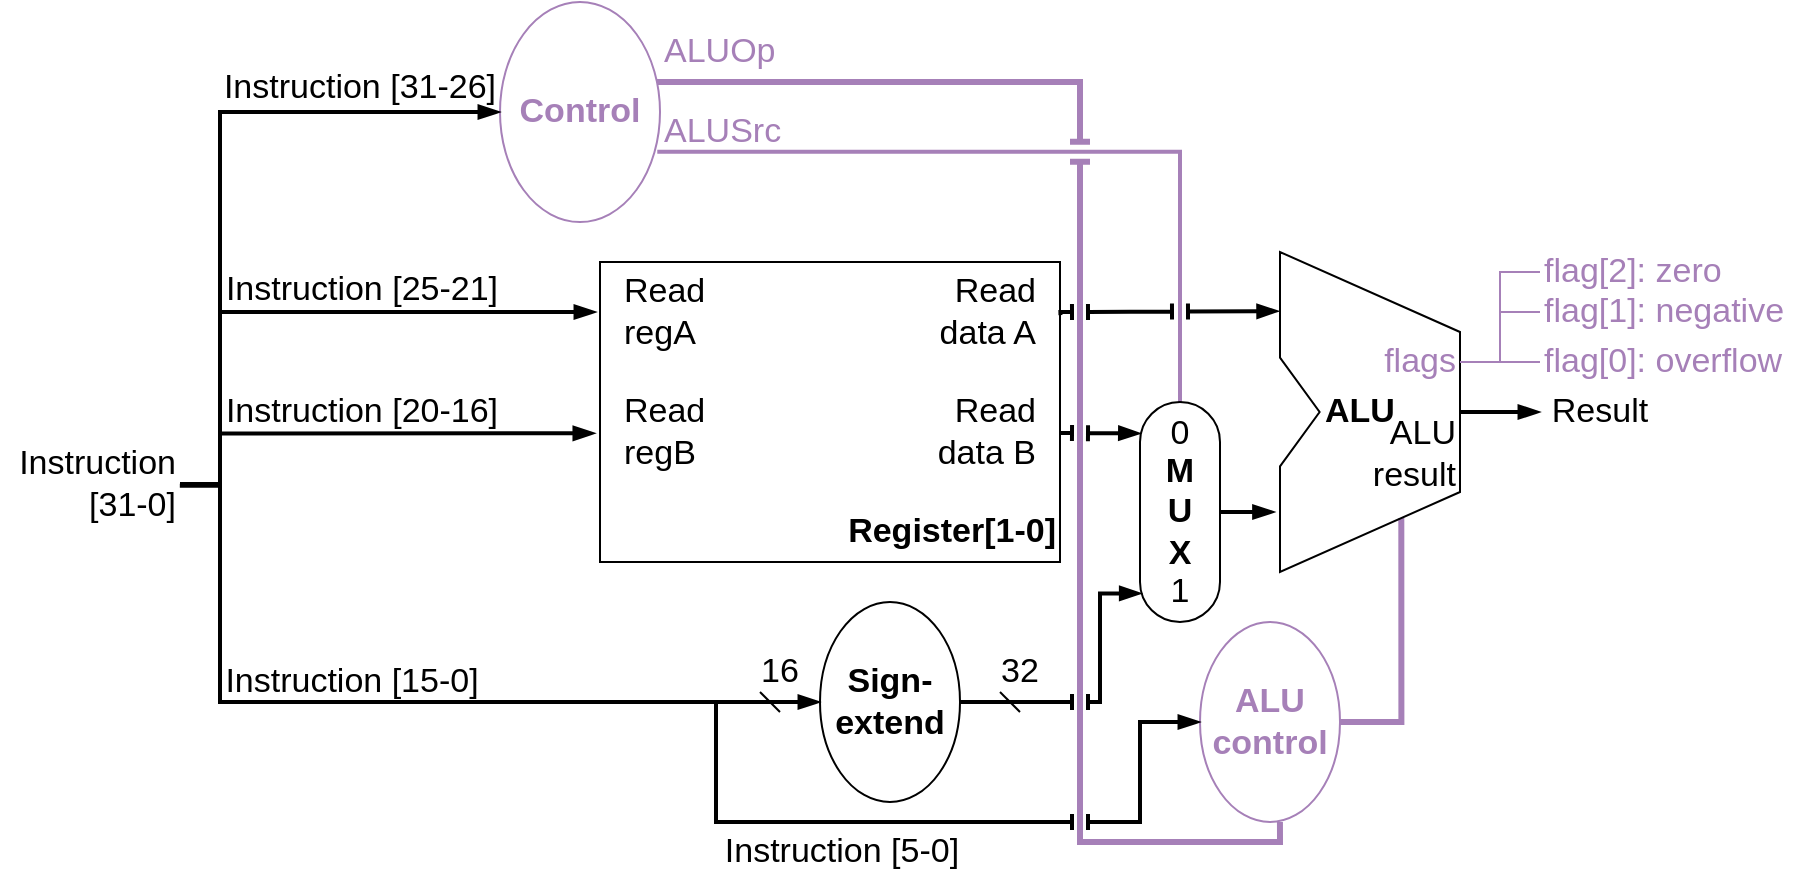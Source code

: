 <mxfile version="17.4.1" type="github">
  <diagram id="E_PGC8ikLrtpTTjUDTau" name="Page-1">
    <mxGraphModel dx="1174" dy="1123" grid="1" gridSize="10" guides="1" tooltips="1" connect="1" arrows="1" fold="1" page="0" pageScale="1" pageWidth="850" pageHeight="1100" math="0" shadow="0">
      <root>
        <mxCell id="0" />
        <mxCell id="1" parent="0" />
        <mxCell id="kWFxx2uM1IfCNsnBqQqU-33" style="edgeStyle=orthogonalEdgeStyle;rounded=0;comic=0;sketch=0;jumpStyle=arc;orthogonalLoop=1;jettySize=auto;html=1;exitX=0.983;exitY=0.681;exitDx=0;exitDy=0;entryX=0.5;entryY=0;entryDx=0;entryDy=0;fontSize=17;endFill=0;strokeColor=#A680B8;strokeWidth=2;endArrow=none;exitPerimeter=0;" edge="1" parent="1" source="kWFxx2uM1IfCNsnBqQqU-1" target="kWFxx2uM1IfCNsnBqQqU-13">
          <mxGeometry relative="1" as="geometry">
            <Array as="points">
              <mxPoint x="650" y="-95" />
            </Array>
          </mxGeometry>
        </mxCell>
        <mxCell id="kWFxx2uM1IfCNsnBqQqU-35" style="edgeStyle=orthogonalEdgeStyle;rounded=0;comic=0;sketch=0;jumpStyle=line;orthogonalLoop=1;jettySize=auto;html=1;entryX=0.571;entryY=1;entryDx=0;entryDy=0;entryPerimeter=0;fontSize=17;endArrow=none;endFill=0;strokeColor=#A680B8;strokeWidth=3;" edge="1" parent="1" source="kWFxx2uM1IfCNsnBqQqU-1" target="kWFxx2uM1IfCNsnBqQqU-3">
          <mxGeometry relative="1" as="geometry">
            <Array as="points">
              <mxPoint x="600" y="-130" />
              <mxPoint x="600" y="250" />
              <mxPoint x="700" y="250" />
            </Array>
          </mxGeometry>
        </mxCell>
        <mxCell id="kWFxx2uM1IfCNsnBqQqU-1" value="&lt;b&gt;&lt;font style=&quot;font-size: 17px&quot; color=&quot;#a680b8&quot;&gt;Control&lt;/font&gt;&lt;/b&gt;" style="ellipse;whiteSpace=wrap;html=1;rotation=0;strokeColor=#A680B8;" vertex="1" parent="1">
          <mxGeometry x="310" y="-170" width="80" height="110" as="geometry" />
        </mxCell>
        <mxCell id="kWFxx2uM1IfCNsnBqQqU-36" style="edgeStyle=orthogonalEdgeStyle;rounded=0;comic=0;sketch=0;jumpStyle=line;orthogonalLoop=1;jettySize=auto;html=1;entryX=0.674;entryY=0.831;entryDx=0;entryDy=0;entryPerimeter=0;fontSize=17;fontColor=#61CAFF;endArrow=none;endFill=0;strokeColor=#A680B8;strokeWidth=3;exitX=1;exitY=0.5;exitDx=0;exitDy=0;" edge="1" parent="1" source="kWFxx2uM1IfCNsnBqQqU-3" target="kWFxx2uM1IfCNsnBqQqU-25">
          <mxGeometry relative="1" as="geometry" />
        </mxCell>
        <mxCell id="kWFxx2uM1IfCNsnBqQqU-3" value="&lt;b&gt;&lt;font color=&quot;#a680b8&quot;&gt;ALU&lt;br&gt;control&lt;/font&gt;&lt;/b&gt;" style="ellipse;whiteSpace=wrap;html=1;fontSize=17;strokeColor=#A680B8;" vertex="1" parent="1">
          <mxGeometry x="660" y="140" width="70" height="100" as="geometry" />
        </mxCell>
        <mxCell id="kWFxx2uM1IfCNsnBqQqU-21" style="edgeStyle=orthogonalEdgeStyle;rounded=0;comic=0;sketch=0;jumpStyle=line;orthogonalLoop=1;jettySize=auto;html=1;exitX=1;exitY=0.5;exitDx=0;exitDy=0;entryX=0.017;entryY=0.87;entryDx=0;entryDy=0;entryPerimeter=0;fontSize=17;endFill=1;strokeWidth=2;endArrow=blockThin;" edge="1" parent="1" source="kWFxx2uM1IfCNsnBqQqU-4" target="kWFxx2uM1IfCNsnBqQqU-13">
          <mxGeometry relative="1" as="geometry">
            <Array as="points">
              <mxPoint x="610" y="180" />
              <mxPoint x="610" y="126" />
            </Array>
          </mxGeometry>
        </mxCell>
        <mxCell id="kWFxx2uM1IfCNsnBqQqU-4" value="&lt;b&gt;Sign-&lt;br&gt;extend&lt;/b&gt;" style="ellipse;whiteSpace=wrap;html=1;fontSize=17;" vertex="1" parent="1">
          <mxGeometry x="470" y="130" width="70" height="100" as="geometry" />
        </mxCell>
        <mxCell id="kWFxx2uM1IfCNsnBqQqU-39" style="edgeStyle=orthogonalEdgeStyle;rounded=0;comic=0;sketch=0;jumpStyle=line;orthogonalLoop=1;jettySize=auto;html=1;entryX=-0.011;entryY=0.571;entryDx=0;entryDy=0;fontSize=17;fontColor=#61CAFF;endArrow=blockThin;endFill=1;strokeColor=#000000;strokeWidth=2;entryPerimeter=0;" edge="1" parent="1" source="kWFxx2uM1IfCNsnBqQqU-5" target="kWFxx2uM1IfCNsnBqQqU-6">
          <mxGeometry relative="1" as="geometry">
            <Array as="points">
              <mxPoint x="170" y="71" />
              <mxPoint x="170" y="46" />
            </Array>
          </mxGeometry>
        </mxCell>
        <mxCell id="kWFxx2uM1IfCNsnBqQqU-41" style="edgeStyle=orthogonalEdgeStyle;rounded=0;comic=0;sketch=0;jumpStyle=line;orthogonalLoop=1;jettySize=auto;html=1;fontSize=17;fontColor=#61CAFF;endArrow=blockThin;endFill=1;strokeColor=#000000;strokeWidth=2;exitX=1;exitY=0.5;exitDx=0;exitDy=0;" edge="1" parent="1" source="kWFxx2uM1IfCNsnBqQqU-5">
          <mxGeometry relative="1" as="geometry">
            <mxPoint x="160" y="80" as="sourcePoint" />
            <mxPoint x="358" y="-15" as="targetPoint" />
            <Array as="points">
              <mxPoint x="170" y="71" />
              <mxPoint x="170" y="-15" />
            </Array>
          </mxGeometry>
        </mxCell>
        <mxCell id="kWFxx2uM1IfCNsnBqQqU-43" style="edgeStyle=orthogonalEdgeStyle;rounded=0;comic=0;sketch=0;jumpStyle=line;orthogonalLoop=1;jettySize=auto;html=1;entryX=0;entryY=0.5;entryDx=0;entryDy=0;fontSize=17;fontColor=#61CAFF;endArrow=blockThin;endFill=1;strokeColor=#000000;strokeWidth=2;exitX=1;exitY=0.5;exitDx=0;exitDy=0;" edge="1" parent="1" source="kWFxx2uM1IfCNsnBqQqU-5" target="kWFxx2uM1IfCNsnBqQqU-1">
          <mxGeometry relative="1" as="geometry">
            <mxPoint x="160" y="60" as="sourcePoint" />
            <Array as="points">
              <mxPoint x="170" y="71" />
              <mxPoint x="170" y="-115" />
            </Array>
          </mxGeometry>
        </mxCell>
        <mxCell id="kWFxx2uM1IfCNsnBqQqU-44" style="edgeStyle=orthogonalEdgeStyle;rounded=0;comic=0;sketch=0;jumpStyle=line;orthogonalLoop=1;jettySize=auto;html=1;entryX=0;entryY=0.5;entryDx=0;entryDy=0;fontSize=17;fontColor=#61CAFF;endArrow=blockThin;endFill=1;strokeColor=#000000;strokeWidth=2;exitX=0.999;exitY=0.515;exitDx=0;exitDy=0;exitPerimeter=0;" edge="1" parent="1" source="kWFxx2uM1IfCNsnBqQqU-5" target="kWFxx2uM1IfCNsnBqQqU-4">
          <mxGeometry relative="1" as="geometry">
            <mxPoint x="160" y="80" as="sourcePoint" />
            <Array as="points">
              <mxPoint x="170" y="71" />
              <mxPoint x="170" y="180" />
            </Array>
          </mxGeometry>
        </mxCell>
        <mxCell id="kWFxx2uM1IfCNsnBqQqU-5" value="Instruction&lt;br&gt;[31-0]" style="rounded=0;whiteSpace=wrap;html=1;fontSize=17;align=right;fillColor=none;strokeColor=none;" vertex="1" parent="1">
          <mxGeometry x="60" y="41" width="90" height="60" as="geometry" />
        </mxCell>
        <mxCell id="kWFxx2uM1IfCNsnBqQqU-47" style="edgeStyle=orthogonalEdgeStyle;rounded=0;comic=0;sketch=0;jumpStyle=line;orthogonalLoop=1;jettySize=auto;html=1;entryX=0;entryY=0.5;entryDx=0;entryDy=0;fontSize=17;fontColor=#61CAFF;endArrow=blockThin;endFill=1;strokeColor=#000000;strokeWidth=2;" edge="1" parent="1" target="kWFxx2uM1IfCNsnBqQqU-3">
          <mxGeometry relative="1" as="geometry">
            <mxPoint x="418" y="180" as="sourcePoint" />
            <Array as="points">
              <mxPoint x="418" y="240" />
              <mxPoint x="630" y="240" />
              <mxPoint x="630" y="190" />
            </Array>
          </mxGeometry>
        </mxCell>
        <mxCell id="kWFxx2uM1IfCNsnBqQqU-6" value="" style="rounded=0;whiteSpace=wrap;html=1;fontSize=17;fillColor=none;" vertex="1" parent="1">
          <mxGeometry x="360" y="-40" width="230" height="150" as="geometry" />
        </mxCell>
        <mxCell id="kWFxx2uM1IfCNsnBqQqU-7" value="&lt;b&gt;Register[1-0]&lt;/b&gt;" style="text;html=1;strokeColor=none;fillColor=none;align=right;verticalAlign=middle;whiteSpace=wrap;rounded=0;fontSize=17;" vertex="1" parent="1">
          <mxGeometry x="390" y="80" width="200" height="30" as="geometry" />
        </mxCell>
        <mxCell id="kWFxx2uM1IfCNsnBqQqU-20" value="" style="edgeStyle=orthogonalEdgeStyle;rounded=0;comic=0;sketch=0;jumpStyle=line;orthogonalLoop=1;jettySize=auto;html=1;fontSize=17;endFill=1;exitX=1;exitY=0.57;exitDx=0;exitDy=0;exitPerimeter=0;entryX=0.006;entryY=0.143;entryDx=0;entryDy=0;entryPerimeter=0;strokeWidth=2;endArrow=blockThin;" edge="1" parent="1" source="kWFxx2uM1IfCNsnBqQqU-6" target="kWFxx2uM1IfCNsnBqQqU-13">
          <mxGeometry relative="1" as="geometry" />
        </mxCell>
        <mxCell id="kWFxx2uM1IfCNsnBqQqU-8" value="Read&lt;br&gt;&lt;div&gt;&lt;span&gt;data B&lt;/span&gt;&lt;/div&gt;" style="text;html=1;strokeColor=none;fillColor=none;align=right;verticalAlign=middle;whiteSpace=wrap;rounded=0;fontSize=17;" vertex="1" parent="1">
          <mxGeometry x="510" y="30" width="70" height="30" as="geometry" />
        </mxCell>
        <mxCell id="kWFxx2uM1IfCNsnBqQqU-32" style="edgeStyle=orthogonalEdgeStyle;rounded=0;comic=0;sketch=0;jumpStyle=line;orthogonalLoop=1;jettySize=auto;html=1;exitX=1.001;exitY=0.177;exitDx=0;exitDy=0;entryX=-0.007;entryY=0.185;entryDx=0;entryDy=0;entryPerimeter=0;fontSize=17;endFill=1;exitPerimeter=0;strokeWidth=2;endArrow=blockThin;" edge="1" parent="1" source="kWFxx2uM1IfCNsnBqQqU-6" target="kWFxx2uM1IfCNsnBqQqU-25">
          <mxGeometry relative="1" as="geometry">
            <Array as="points">
              <mxPoint x="590" y="-15" />
              <mxPoint x="645" y="-15" />
            </Array>
          </mxGeometry>
        </mxCell>
        <mxCell id="kWFxx2uM1IfCNsnBqQqU-9" value="Read&lt;br&gt;&lt;div&gt;&lt;span&gt;data A&lt;/span&gt;&lt;/div&gt;" style="text;html=1;strokeColor=none;fillColor=none;align=right;verticalAlign=middle;whiteSpace=wrap;rounded=0;fontSize=17;" vertex="1" parent="1">
          <mxGeometry x="510" y="-30" width="70" height="30" as="geometry" />
        </mxCell>
        <mxCell id="kWFxx2uM1IfCNsnBqQqU-10" value="Read&lt;br&gt;&lt;div&gt;&lt;span&gt;regB&lt;/span&gt;&lt;/div&gt;" style="text;html=1;strokeColor=none;fillColor=none;align=left;verticalAlign=middle;whiteSpace=wrap;rounded=0;fontSize=17;" vertex="1" parent="1">
          <mxGeometry x="370" y="30" width="100" height="30" as="geometry" />
        </mxCell>
        <mxCell id="kWFxx2uM1IfCNsnBqQqU-11" value="Read&lt;br&gt;&lt;div&gt;&lt;span&gt;regA&lt;/span&gt;&lt;/div&gt;" style="text;html=1;strokeColor=none;fillColor=none;align=left;verticalAlign=middle;whiteSpace=wrap;rounded=0;fontSize=17;" vertex="1" parent="1">
          <mxGeometry x="370" y="-30" width="100" height="30" as="geometry" />
        </mxCell>
        <mxCell id="kWFxx2uM1IfCNsnBqQqU-31" style="edgeStyle=orthogonalEdgeStyle;rounded=0;comic=0;sketch=0;jumpStyle=arc;orthogonalLoop=1;jettySize=auto;html=1;exitX=1;exitY=0.5;exitDx=0;exitDy=0;entryX=-0.03;entryY=0.81;entryDx=0;entryDy=0;entryPerimeter=0;fontSize=17;endFill=1;strokeWidth=2;endArrow=blockThin;" edge="1" parent="1" source="kWFxx2uM1IfCNsnBqQqU-13" target="kWFxx2uM1IfCNsnBqQqU-25">
          <mxGeometry relative="1" as="geometry" />
        </mxCell>
        <mxCell id="kWFxx2uM1IfCNsnBqQqU-13" value="&lt;b&gt;M&lt;br&gt;U&lt;br&gt;X&lt;/b&gt;" style="rounded=1;whiteSpace=wrap;html=1;fontSize=17;fillColor=none;arcSize=50;" vertex="1" parent="1">
          <mxGeometry x="630" y="30" width="40" height="110" as="geometry" />
        </mxCell>
        <mxCell id="kWFxx2uM1IfCNsnBqQqU-15" value="0" style="text;html=1;strokeColor=none;fillColor=none;align=center;verticalAlign=middle;whiteSpace=wrap;rounded=0;fontSize=17;" vertex="1" parent="1">
          <mxGeometry x="640" y="31" width="20" height="30" as="geometry" />
        </mxCell>
        <mxCell id="kWFxx2uM1IfCNsnBqQqU-16" value="1" style="text;html=1;strokeColor=none;fillColor=none;align=center;verticalAlign=middle;whiteSpace=wrap;rounded=0;fontSize=17;" vertex="1" parent="1">
          <mxGeometry x="640" y="110" width="20" height="30" as="geometry" />
        </mxCell>
        <mxCell id="kWFxx2uM1IfCNsnBqQqU-48" style="edgeStyle=orthogonalEdgeStyle;rounded=0;comic=0;sketch=0;jumpStyle=line;orthogonalLoop=1;jettySize=auto;html=1;fontSize=17;fontColor=#61CAFF;endArrow=blockThin;endFill=1;strokeColor=#000000;strokeWidth=2;" edge="1" parent="1" source="kWFxx2uM1IfCNsnBqQqU-25">
          <mxGeometry relative="1" as="geometry">
            <mxPoint x="830" y="35" as="targetPoint" />
          </mxGeometry>
        </mxCell>
        <mxCell id="kWFxx2uM1IfCNsnBqQqU-25" value="" style="verticalLabelPosition=bottom;verticalAlign=top;html=1;shape=mxgraph.basic.polygon;polyCoords=[[0,0.33],[0,0],[1,0.25],[1,0.75],[0,1],[0,0.67],[0.22,0.5],[0.22,0.5]];polyline=0;fontSize=17;fillColor=none;" vertex="1" parent="1">
          <mxGeometry x="700" y="-45" width="90" height="160" as="geometry" />
        </mxCell>
        <mxCell id="kWFxx2uM1IfCNsnBqQqU-28" value="&lt;b&gt;ALU&lt;/b&gt;" style="text;html=1;strokeColor=none;fillColor=none;align=center;verticalAlign=middle;whiteSpace=wrap;rounded=0;fontSize=17;" vertex="1" parent="1">
          <mxGeometry x="710" y="20" width="60" height="30" as="geometry" />
        </mxCell>
        <mxCell id="kWFxx2uM1IfCNsnBqQqU-29" value="ALU&lt;br&gt;&lt;div&gt;&lt;span&gt;result&lt;/span&gt;&lt;/div&gt;" style="text;html=1;strokeColor=none;fillColor=none;align=right;verticalAlign=middle;whiteSpace=wrap;rounded=0;fontSize=17;" vertex="1" parent="1">
          <mxGeometry x="730" y="41" width="60" height="30" as="geometry" />
        </mxCell>
        <mxCell id="kWFxx2uM1IfCNsnBqQqU-72" style="edgeStyle=orthogonalEdgeStyle;rounded=0;comic=0;sketch=0;jumpStyle=none;orthogonalLoop=1;jettySize=auto;html=1;exitX=1;exitY=0.5;exitDx=0;exitDy=0;entryX=0;entryY=0.5;entryDx=0;entryDy=0;fontSize=17;fontColor=#61CAFF;endArrow=none;endFill=0;strokeColor=#A680B8;strokeWidth=1;" edge="1" parent="1" source="kWFxx2uM1IfCNsnBqQqU-30" target="kWFxx2uM1IfCNsnBqQqU-67">
          <mxGeometry relative="1" as="geometry" />
        </mxCell>
        <mxCell id="kWFxx2uM1IfCNsnBqQqU-73" style="edgeStyle=orthogonalEdgeStyle;rounded=0;comic=0;sketch=0;jumpStyle=none;orthogonalLoop=1;jettySize=auto;html=1;exitX=1;exitY=0.5;exitDx=0;exitDy=0;entryX=0;entryY=0.5;entryDx=0;entryDy=0;fontSize=17;fontColor=#61CAFF;endArrow=none;endFill=0;strokeColor=#A680B8;strokeWidth=1;" edge="1" parent="1" source="kWFxx2uM1IfCNsnBqQqU-30" target="kWFxx2uM1IfCNsnBqQqU-70">
          <mxGeometry relative="1" as="geometry" />
        </mxCell>
        <mxCell id="kWFxx2uM1IfCNsnBqQqU-74" style="edgeStyle=orthogonalEdgeStyle;rounded=0;comic=0;sketch=0;jumpStyle=none;orthogonalLoop=1;jettySize=auto;html=1;exitX=1;exitY=0.5;exitDx=0;exitDy=0;entryX=0;entryY=0.5;entryDx=0;entryDy=0;fontSize=17;fontColor=#61CAFF;endArrow=none;endFill=0;strokeColor=#A680B8;strokeWidth=1;" edge="1" parent="1" source="kWFxx2uM1IfCNsnBqQqU-30" target="kWFxx2uM1IfCNsnBqQqU-71">
          <mxGeometry relative="1" as="geometry" />
        </mxCell>
        <mxCell id="kWFxx2uM1IfCNsnBqQqU-30" value="&lt;font color=&quot;#a680b8&quot;&gt;flags&lt;/font&gt;" style="text;html=1;strokeColor=none;fillColor=none;align=right;verticalAlign=middle;whiteSpace=wrap;rounded=0;fontSize=17;" vertex="1" parent="1">
          <mxGeometry x="730" y="-5" width="60" height="30" as="geometry" />
        </mxCell>
        <mxCell id="kWFxx2uM1IfCNsnBqQqU-49" value="" style="endArrow=none;html=1;rounded=0;comic=0;sketch=0;fontSize=17;fontColor=#61CAFF;strokeColor=#000000;strokeWidth=1;jumpStyle=none;" edge="1" parent="1">
          <mxGeometry width="50" height="50" relative="1" as="geometry">
            <mxPoint x="440" y="175" as="sourcePoint" />
            <mxPoint x="450" y="185" as="targetPoint" />
          </mxGeometry>
        </mxCell>
        <mxCell id="kWFxx2uM1IfCNsnBqQqU-51" value="" style="endArrow=none;html=1;rounded=0;comic=0;sketch=0;fontSize=17;fontColor=#61CAFF;strokeColor=#000000;strokeWidth=1;jumpStyle=none;" edge="1" parent="1">
          <mxGeometry width="50" height="50" relative="1" as="geometry">
            <mxPoint x="560" y="175" as="sourcePoint" />
            <mxPoint x="570" y="185" as="targetPoint" />
          </mxGeometry>
        </mxCell>
        <mxCell id="kWFxx2uM1IfCNsnBqQqU-53" value="&lt;font color=&quot;#000000&quot;&gt;16&lt;/font&gt;" style="text;html=1;strokeColor=none;fillColor=none;align=center;verticalAlign=middle;whiteSpace=wrap;rounded=0;fontSize=17;fontColor=#61CAFF;" vertex="1" parent="1">
          <mxGeometry x="420" y="150" width="60" height="30" as="geometry" />
        </mxCell>
        <mxCell id="kWFxx2uM1IfCNsnBqQqU-54" value="&lt;font color=&quot;#000000&quot;&gt;32&lt;/font&gt;" style="text;html=1;strokeColor=none;fillColor=none;align=center;verticalAlign=middle;whiteSpace=wrap;rounded=0;fontSize=17;fontColor=#61CAFF;" vertex="1" parent="1">
          <mxGeometry x="540" y="150" width="60" height="30" as="geometry" />
        </mxCell>
        <mxCell id="kWFxx2uM1IfCNsnBqQqU-55" value="Instruction [31-26]" style="text;html=1;strokeColor=none;fillColor=none;align=center;verticalAlign=middle;whiteSpace=wrap;rounded=0;fontSize=17;fontColor=#000000;" vertex="1" parent="1">
          <mxGeometry x="170" y="-142" width="140" height="30" as="geometry" />
        </mxCell>
        <mxCell id="kWFxx2uM1IfCNsnBqQqU-56" value="Instruction [25-21]" style="text;html=1;strokeColor=none;fillColor=none;align=center;verticalAlign=middle;whiteSpace=wrap;rounded=0;fontSize=17;fontColor=#000000;" vertex="1" parent="1">
          <mxGeometry x="171" y="-41" width="140" height="30" as="geometry" />
        </mxCell>
        <mxCell id="kWFxx2uM1IfCNsnBqQqU-57" value="Instruction [20-16]" style="text;html=1;strokeColor=none;fillColor=none;align=center;verticalAlign=middle;whiteSpace=wrap;rounded=0;fontSize=17;fontColor=#000000;" vertex="1" parent="1">
          <mxGeometry x="171" y="20" width="140" height="30" as="geometry" />
        </mxCell>
        <mxCell id="kWFxx2uM1IfCNsnBqQqU-58" value="Instruction [15-0]" style="text;html=1;strokeColor=none;fillColor=none;align=center;verticalAlign=middle;whiteSpace=wrap;rounded=0;fontSize=17;fontColor=#000000;" vertex="1" parent="1">
          <mxGeometry x="166" y="155" width="140" height="30" as="geometry" />
        </mxCell>
        <mxCell id="kWFxx2uM1IfCNsnBqQqU-59" value="Instruction [5-0]" style="text;html=1;strokeColor=none;fillColor=none;align=center;verticalAlign=middle;whiteSpace=wrap;rounded=0;fontSize=17;fontColor=#000000;" vertex="1" parent="1">
          <mxGeometry x="411" y="240" width="140" height="30" as="geometry" />
        </mxCell>
        <mxCell id="kWFxx2uM1IfCNsnBqQqU-60" value="Result" style="text;html=1;strokeColor=none;fillColor=none;align=center;verticalAlign=middle;whiteSpace=wrap;rounded=0;fontSize=17;fontColor=#000000;" vertex="1" parent="1">
          <mxGeometry x="830" y="20" width="60" height="30" as="geometry" />
        </mxCell>
        <mxCell id="kWFxx2uM1IfCNsnBqQqU-61" value="&lt;font color=&quot;#a680b8&quot;&gt;ALUOp&lt;/font&gt;" style="text;html=1;strokeColor=none;fillColor=none;align=left;verticalAlign=middle;whiteSpace=wrap;rounded=0;fontSize=17;" vertex="1" parent="1">
          <mxGeometry x="390" y="-160" width="60" height="30" as="geometry" />
        </mxCell>
        <mxCell id="kWFxx2uM1IfCNsnBqQqU-62" value="&lt;font color=&quot;#a680b8&quot;&gt;ALUSrc&lt;/font&gt;" style="text;html=1;strokeColor=none;fillColor=none;align=left;verticalAlign=middle;whiteSpace=wrap;rounded=0;fontSize=17;" vertex="1" parent="1">
          <mxGeometry x="390" y="-120" width="60" height="30" as="geometry" />
        </mxCell>
        <mxCell id="kWFxx2uM1IfCNsnBqQqU-67" value="&lt;font color=&quot;#a680b8&quot;&gt;flag[0]: overflow&lt;/font&gt;" style="text;html=1;strokeColor=none;fillColor=none;align=left;verticalAlign=middle;whiteSpace=wrap;rounded=0;fontSize=17;fontColor=#000000;" vertex="1" parent="1">
          <mxGeometry x="830" y="-5" width="130" height="30" as="geometry" />
        </mxCell>
        <mxCell id="kWFxx2uM1IfCNsnBqQqU-70" value="&lt;font color=&quot;#a680b8&quot;&gt;flag[1]: negative&lt;/font&gt;" style="text;html=1;strokeColor=none;fillColor=none;align=left;verticalAlign=middle;whiteSpace=wrap;rounded=0;fontSize=17;fontColor=#000000;" vertex="1" parent="1">
          <mxGeometry x="830" y="-30" width="130" height="30" as="geometry" />
        </mxCell>
        <mxCell id="kWFxx2uM1IfCNsnBqQqU-71" value="&lt;font color=&quot;#a680b8&quot;&gt;flag[2]: zero&lt;/font&gt;" style="text;html=1;strokeColor=none;fillColor=none;align=left;verticalAlign=middle;whiteSpace=wrap;rounded=0;fontSize=17;fontColor=#000000;" vertex="1" parent="1">
          <mxGeometry x="830" y="-50" width="130" height="30" as="geometry" />
        </mxCell>
      </root>
    </mxGraphModel>
  </diagram>
</mxfile>
